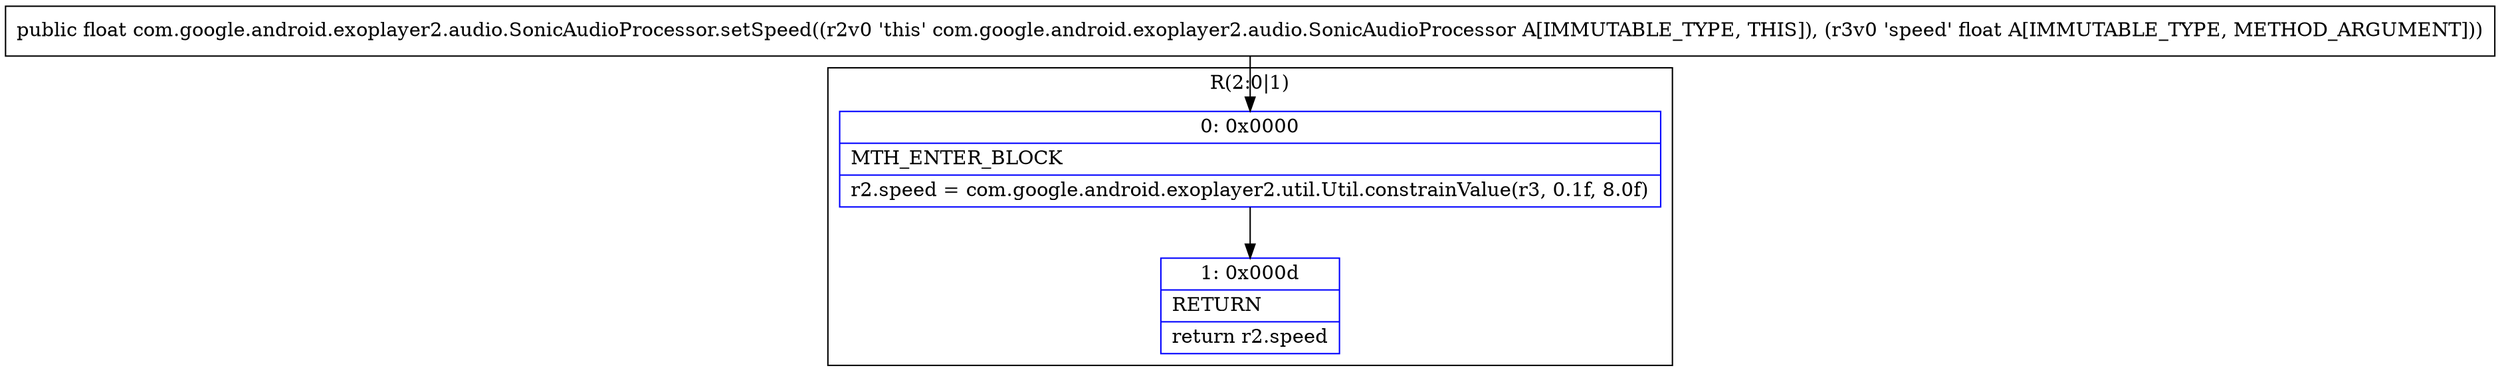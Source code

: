 digraph "CFG forcom.google.android.exoplayer2.audio.SonicAudioProcessor.setSpeed(F)F" {
subgraph cluster_Region_1891313478 {
label = "R(2:0|1)";
node [shape=record,color=blue];
Node_0 [shape=record,label="{0\:\ 0x0000|MTH_ENTER_BLOCK\l|r2.speed = com.google.android.exoplayer2.util.Util.constrainValue(r3, 0.1f, 8.0f)\l}"];
Node_1 [shape=record,label="{1\:\ 0x000d|RETURN\l|return r2.speed\l}"];
}
MethodNode[shape=record,label="{public float com.google.android.exoplayer2.audio.SonicAudioProcessor.setSpeed((r2v0 'this' com.google.android.exoplayer2.audio.SonicAudioProcessor A[IMMUTABLE_TYPE, THIS]), (r3v0 'speed' float A[IMMUTABLE_TYPE, METHOD_ARGUMENT])) }"];
MethodNode -> Node_0;
Node_0 -> Node_1;
}


